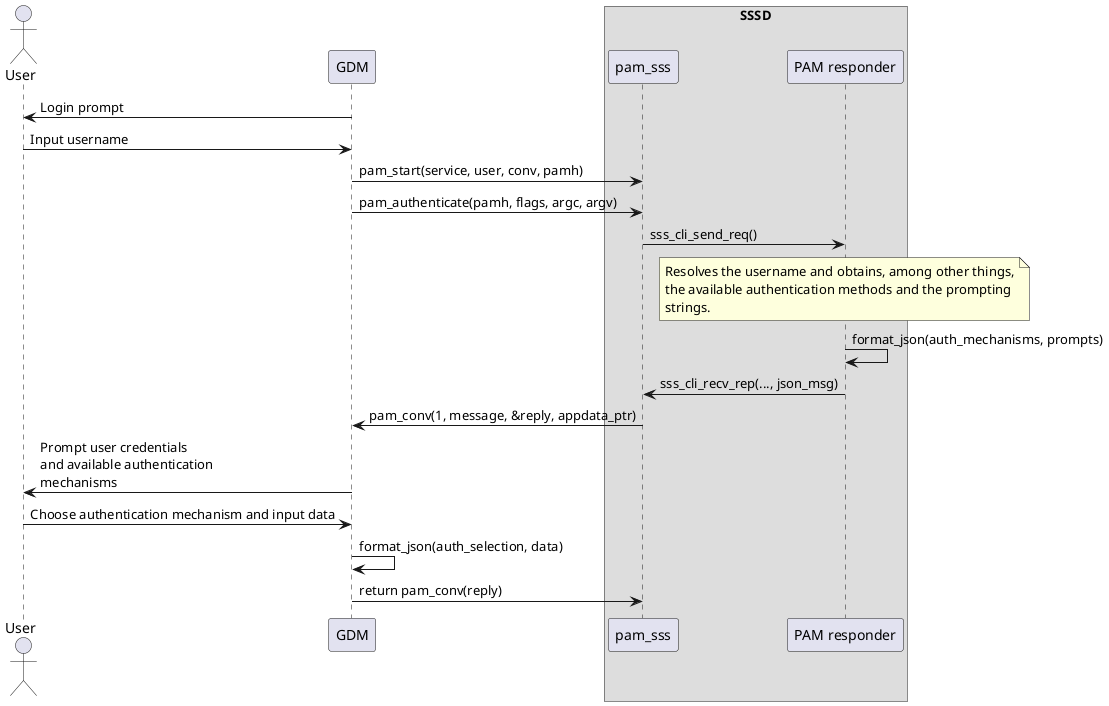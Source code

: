 @startuml
actor User
participant GDM
box SSSD
participant pam_sss
participant "PAM responder"
end box

GDM -> User: Login prompt
User -> GDM: Input username
GDM -> pam_sss: pam_start(service, user, conv, pamh)
GDM -> pam_sss: pam_authenticate(pamh, flags, argc, argv)
pam_sss -> "PAM responder": sss_cli_send_req()
note over "PAM responder": Resolves the username and obtains, among other things,\nthe available authentication methods and the prompting\nstrings.

"PAM responder" -> "PAM responder": format_json(auth_mechanisms, prompts)
"PAM responder" -> pam_sss: sss_cli_recv_rep(..., json_msg)
pam_sss -> GDM: pam_conv(1, message, &reply, appdata_ptr)
GDM -> User: Prompt user credentials\nand available authentication\nmechanisms
User -> GDM: Choose authentication mechanism and input data
GDM -> GDM: format_json(auth_selection, data)
GDM -> pam_sss: return pam_conv(reply)

@enduml
